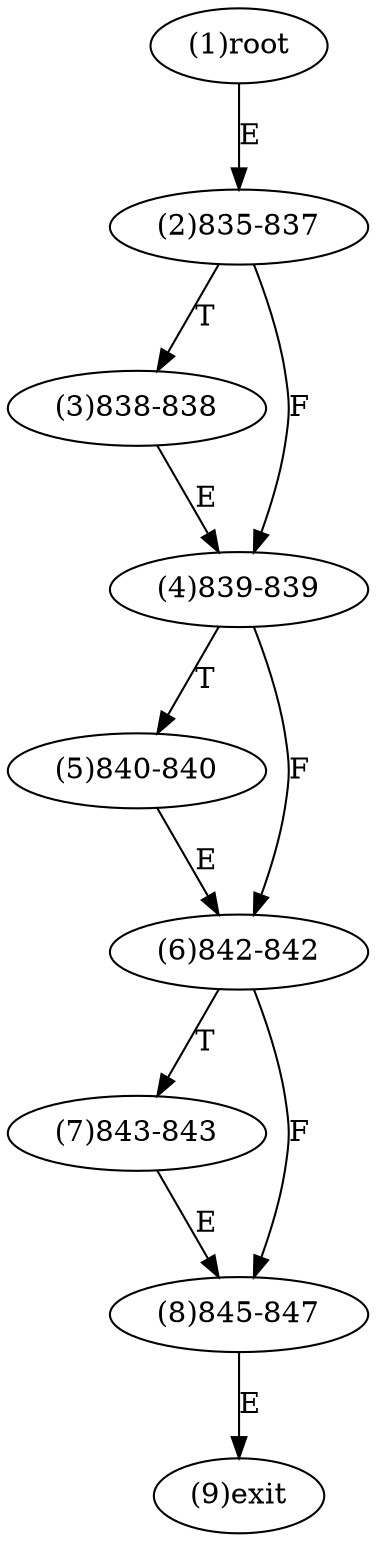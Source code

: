 digraph "" { 
1[ label="(1)root"];
2[ label="(2)835-837"];
3[ label="(3)838-838"];
4[ label="(4)839-839"];
5[ label="(5)840-840"];
6[ label="(6)842-842"];
7[ label="(7)843-843"];
8[ label="(8)845-847"];
9[ label="(9)exit"];
1->2[ label="E"];
2->4[ label="F"];
2->3[ label="T"];
3->4[ label="E"];
4->6[ label="F"];
4->5[ label="T"];
5->6[ label="E"];
6->8[ label="F"];
6->7[ label="T"];
7->8[ label="E"];
8->9[ label="E"];
}